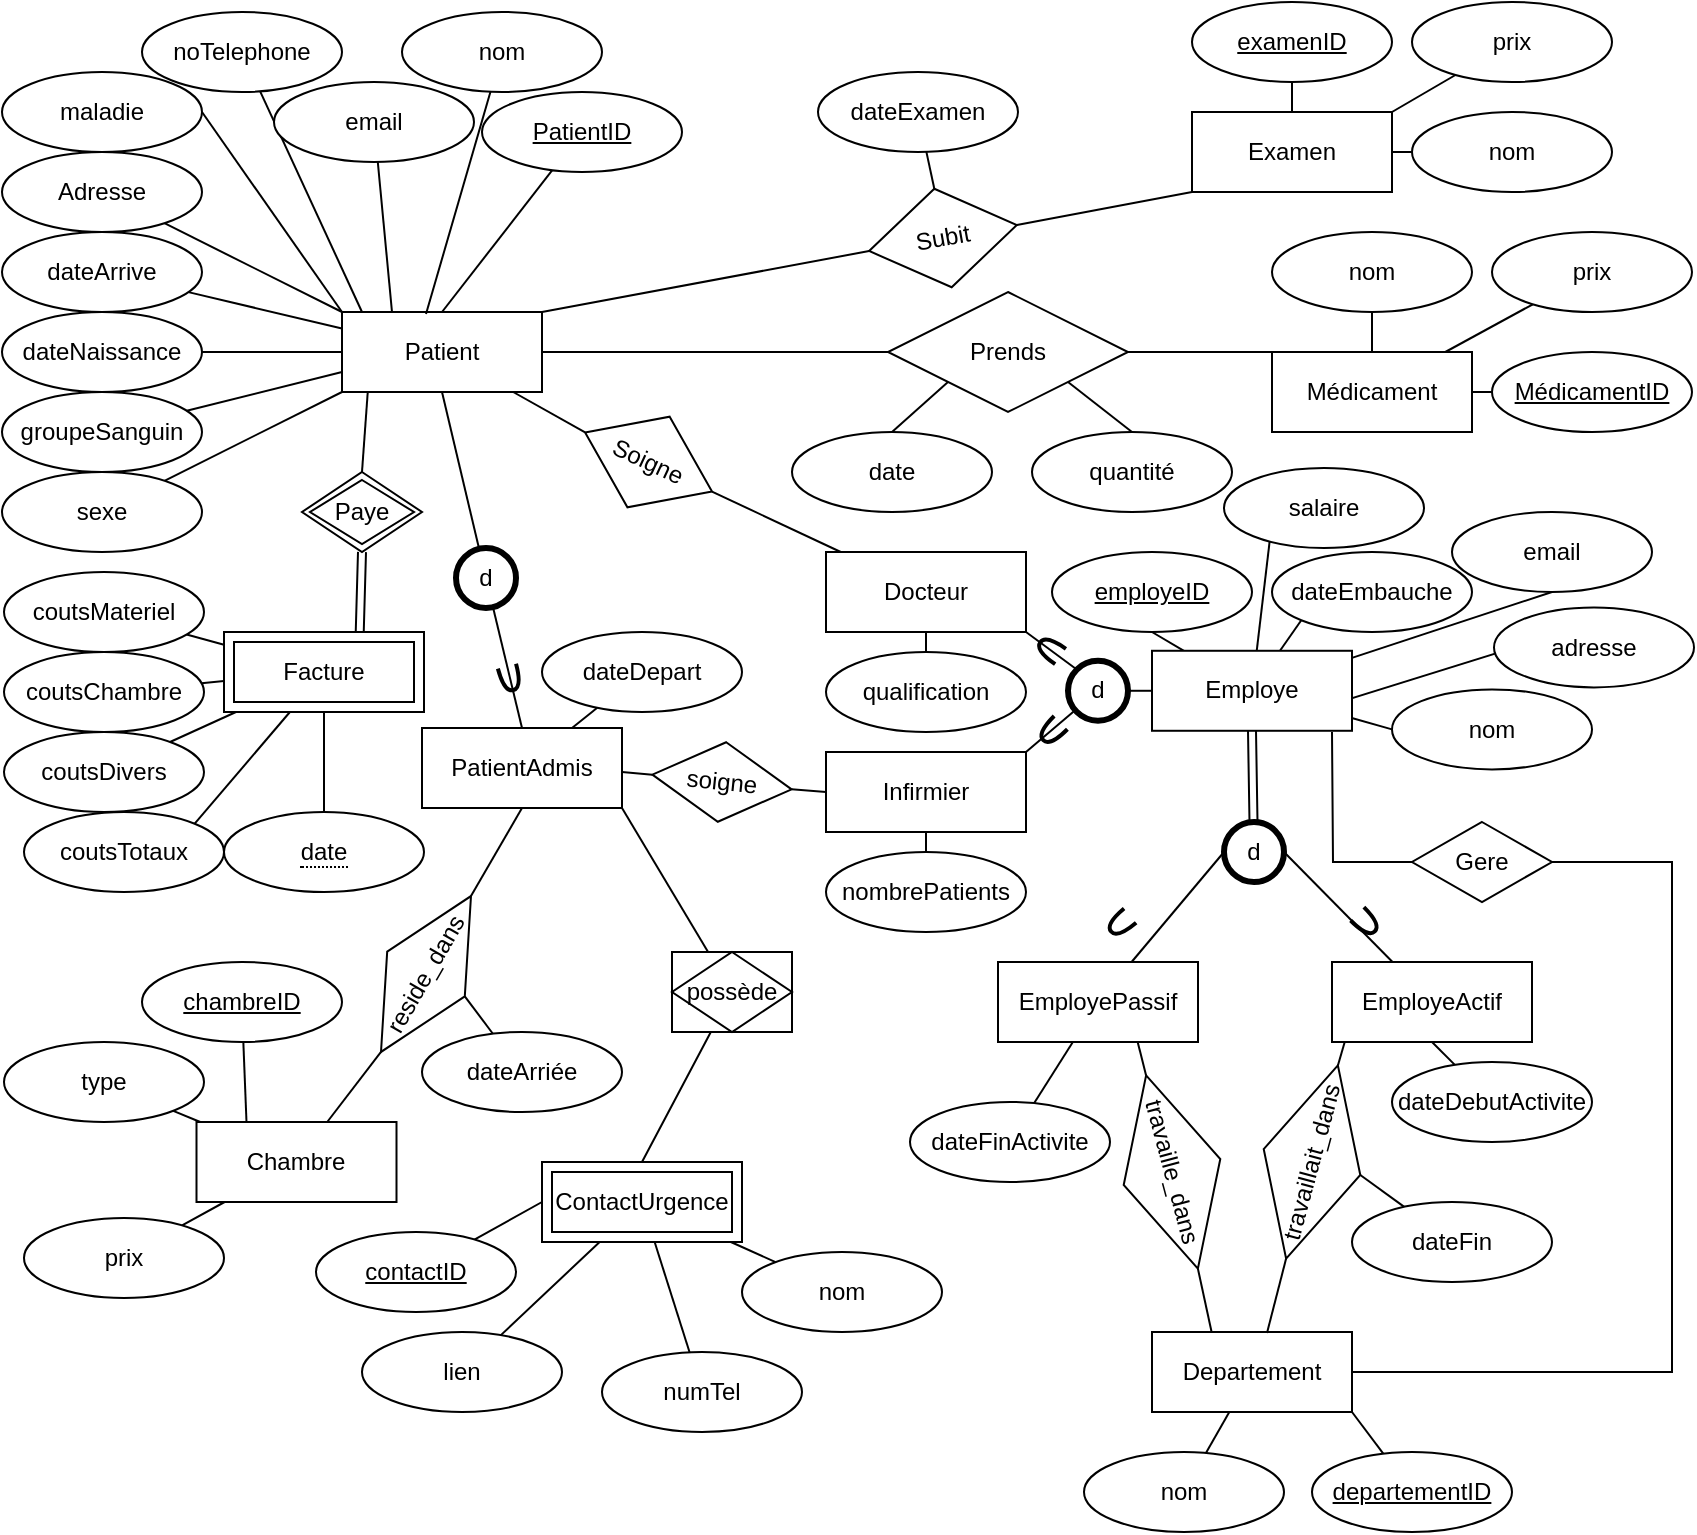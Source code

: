<mxfile version="20.8.20" type="github">
  <diagram name="Page-1" id="qBoD2ZsBaunNpLL0Oo1G">
    <mxGraphModel dx="1844" dy="1041" grid="1" gridSize="10" guides="1" tooltips="1" connect="1" arrows="1" fold="1" page="1" pageScale="1" pageWidth="850" pageHeight="1100" math="0" shadow="0">
      <root>
        <mxCell id="0" />
        <mxCell id="1" parent="0" />
        <mxCell id="vceHFDfhIRzJlf2px4Dt-62" style="edgeStyle=none;rounded=0;orthogonalLoop=1;jettySize=auto;html=1;entryX=0.5;entryY=0;entryDx=0;entryDy=0;endArrow=none;endFill=0;exitX=0.129;exitY=0.991;exitDx=0;exitDy=0;exitPerimeter=0;" edge="1" parent="1" source="vceHFDfhIRzJlf2px4Dt-1" target="vceHFDfhIRzJlf2px4Dt-60">
          <mxGeometry relative="1" as="geometry">
            <mxPoint x="170" y="210" as="sourcePoint" />
          </mxGeometry>
        </mxCell>
        <mxCell id="vceHFDfhIRzJlf2px4Dt-1" value="Patient" style="whiteSpace=wrap;html=1;align=center;" vertex="1" parent="1">
          <mxGeometry x="170" y="170" width="100" height="40" as="geometry" />
        </mxCell>
        <mxCell id="vceHFDfhIRzJlf2px4Dt-3" style="rounded=0;orthogonalLoop=1;jettySize=auto;html=1;entryX=0.5;entryY=0;entryDx=0;entryDy=0;endArrow=none;endFill=0;" edge="1" parent="1" source="vceHFDfhIRzJlf2px4Dt-2" target="vceHFDfhIRzJlf2px4Dt-1">
          <mxGeometry relative="1" as="geometry" />
        </mxCell>
        <mxCell id="vceHFDfhIRzJlf2px4Dt-2" value="PatientID" style="ellipse;whiteSpace=wrap;html=1;align=center;fontStyle=4;" vertex="1" parent="1">
          <mxGeometry x="240" y="60" width="100" height="40" as="geometry" />
        </mxCell>
        <mxCell id="vceHFDfhIRzJlf2px4Dt-7" style="edgeStyle=none;rounded=0;orthogonalLoop=1;jettySize=auto;html=1;entryX=0.42;entryY=0.026;entryDx=0;entryDy=0;entryPerimeter=0;endArrow=none;endFill=0;" edge="1" parent="1" source="vceHFDfhIRzJlf2px4Dt-4" target="vceHFDfhIRzJlf2px4Dt-1">
          <mxGeometry relative="1" as="geometry" />
        </mxCell>
        <mxCell id="vceHFDfhIRzJlf2px4Dt-4" value="nom" style="ellipse;whiteSpace=wrap;html=1;align=center;" vertex="1" parent="1">
          <mxGeometry x="200" y="20" width="100" height="40" as="geometry" />
        </mxCell>
        <mxCell id="vceHFDfhIRzJlf2px4Dt-23" style="edgeStyle=none;rounded=0;orthogonalLoop=1;jettySize=auto;html=1;endArrow=none;endFill=0;" edge="1" parent="1" source="vceHFDfhIRzJlf2px4Dt-5">
          <mxGeometry relative="1" as="geometry">
            <mxPoint x="180" y="170" as="targetPoint" />
          </mxGeometry>
        </mxCell>
        <mxCell id="vceHFDfhIRzJlf2px4Dt-5" value="noTelephone" style="ellipse;whiteSpace=wrap;html=1;align=center;" vertex="1" parent="1">
          <mxGeometry x="70" y="20" width="100" height="40" as="geometry" />
        </mxCell>
        <mxCell id="vceHFDfhIRzJlf2px4Dt-8" style="edgeStyle=none;rounded=0;orthogonalLoop=1;jettySize=auto;html=1;entryX=0.25;entryY=0;entryDx=0;entryDy=0;endArrow=none;endFill=0;" edge="1" parent="1" source="vceHFDfhIRzJlf2px4Dt-6" target="vceHFDfhIRzJlf2px4Dt-1">
          <mxGeometry relative="1" as="geometry" />
        </mxCell>
        <mxCell id="vceHFDfhIRzJlf2px4Dt-6" value="email" style="ellipse;whiteSpace=wrap;html=1;align=center;" vertex="1" parent="1">
          <mxGeometry x="136" y="55" width="100" height="40" as="geometry" />
        </mxCell>
        <mxCell id="vceHFDfhIRzJlf2px4Dt-12" style="edgeStyle=none;rounded=0;orthogonalLoop=1;jettySize=auto;html=1;entryX=0;entryY=0;entryDx=0;entryDy=0;endArrow=none;endFill=0;exitX=1;exitY=0.5;exitDx=0;exitDy=0;" edge="1" parent="1" source="vceHFDfhIRzJlf2px4Dt-10" target="vceHFDfhIRzJlf2px4Dt-1">
          <mxGeometry relative="1" as="geometry" />
        </mxCell>
        <mxCell id="vceHFDfhIRzJlf2px4Dt-10" value="maladie" style="ellipse;whiteSpace=wrap;html=1;align=center;" vertex="1" parent="1">
          <mxGeometry y="50" width="100" height="40" as="geometry" />
        </mxCell>
        <mxCell id="vceHFDfhIRzJlf2px4Dt-22" style="edgeStyle=none;rounded=0;orthogonalLoop=1;jettySize=auto;html=1;entryX=0;entryY=0.75;entryDx=0;entryDy=0;endArrow=none;endFill=0;" edge="1" parent="1" source="vceHFDfhIRzJlf2px4Dt-14" target="vceHFDfhIRzJlf2px4Dt-1">
          <mxGeometry relative="1" as="geometry" />
        </mxCell>
        <mxCell id="vceHFDfhIRzJlf2px4Dt-14" value="groupeSanguin" style="ellipse;whiteSpace=wrap;html=1;align=center;" vertex="1" parent="1">
          <mxGeometry y="210" width="100" height="40" as="geometry" />
        </mxCell>
        <mxCell id="vceHFDfhIRzJlf2px4Dt-21" style="edgeStyle=none;rounded=0;orthogonalLoop=1;jettySize=auto;html=1;endArrow=none;endFill=0;" edge="1" parent="1" source="vceHFDfhIRzJlf2px4Dt-15" target="vceHFDfhIRzJlf2px4Dt-1">
          <mxGeometry relative="1" as="geometry" />
        </mxCell>
        <mxCell id="vceHFDfhIRzJlf2px4Dt-15" value="dateNaissance" style="ellipse;whiteSpace=wrap;html=1;align=center;" vertex="1" parent="1">
          <mxGeometry y="170" width="100" height="40" as="geometry" />
        </mxCell>
        <mxCell id="vceHFDfhIRzJlf2px4Dt-20" style="edgeStyle=none;rounded=0;orthogonalLoop=1;jettySize=auto;html=1;endArrow=none;endFill=0;" edge="1" parent="1" source="vceHFDfhIRzJlf2px4Dt-16" target="vceHFDfhIRzJlf2px4Dt-1">
          <mxGeometry relative="1" as="geometry" />
        </mxCell>
        <mxCell id="vceHFDfhIRzJlf2px4Dt-16" value="dateArrive" style="ellipse;whiteSpace=wrap;html=1;align=center;" vertex="1" parent="1">
          <mxGeometry y="130" width="100" height="40" as="geometry" />
        </mxCell>
        <mxCell id="vceHFDfhIRzJlf2px4Dt-18" value="" style="edgeStyle=none;rounded=0;orthogonalLoop=1;jettySize=auto;html=1;endArrow=none;endFill=0;entryX=0;entryY=0;entryDx=0;entryDy=0;" edge="1" parent="1" source="vceHFDfhIRzJlf2px4Dt-17" target="vceHFDfhIRzJlf2px4Dt-1">
          <mxGeometry relative="1" as="geometry" />
        </mxCell>
        <mxCell id="vceHFDfhIRzJlf2px4Dt-17" value="Adresse" style="ellipse;whiteSpace=wrap;html=1;align=center;" vertex="1" parent="1">
          <mxGeometry y="90" width="100" height="40" as="geometry" />
        </mxCell>
        <mxCell id="vceHFDfhIRzJlf2px4Dt-25" style="edgeStyle=none;rounded=0;orthogonalLoop=1;jettySize=auto;html=1;endArrow=none;endFill=0;" edge="1" parent="1" source="vceHFDfhIRzJlf2px4Dt-24">
          <mxGeometry relative="1" as="geometry">
            <mxPoint x="170" y="210" as="targetPoint" />
          </mxGeometry>
        </mxCell>
        <mxCell id="vceHFDfhIRzJlf2px4Dt-24" value="sexe" style="ellipse;whiteSpace=wrap;html=1;align=center;" vertex="1" parent="1">
          <mxGeometry y="250" width="100" height="40" as="geometry" />
        </mxCell>
        <mxCell id="vceHFDfhIRzJlf2px4Dt-36" style="edgeStyle=none;rounded=0;orthogonalLoop=1;jettySize=auto;html=1;endArrow=none;endFill=0;" edge="1" parent="1" source="vceHFDfhIRzJlf2px4Dt-26" target="vceHFDfhIRzJlf2px4Dt-32">
          <mxGeometry relative="1" as="geometry" />
        </mxCell>
        <mxCell id="vceHFDfhIRzJlf2px4Dt-26" value="Examen" style="whiteSpace=wrap;html=1;align=center;" vertex="1" parent="1">
          <mxGeometry x="595" y="70" width="100" height="40" as="geometry" />
        </mxCell>
        <mxCell id="vceHFDfhIRzJlf2px4Dt-30" style="edgeStyle=none;rounded=0;orthogonalLoop=1;jettySize=auto;html=1;entryX=0;entryY=1;entryDx=0;entryDy=0;endArrow=none;endFill=0;exitX=1;exitY=0.5;exitDx=0;exitDy=0;" edge="1" parent="1" source="vceHFDfhIRzJlf2px4Dt-27" target="vceHFDfhIRzJlf2px4Dt-26">
          <mxGeometry relative="1" as="geometry" />
        </mxCell>
        <mxCell id="vceHFDfhIRzJlf2px4Dt-31" style="edgeStyle=none;rounded=0;orthogonalLoop=1;jettySize=auto;html=1;entryX=1;entryY=0;entryDx=0;entryDy=0;endArrow=none;endFill=0;exitX=0;exitY=0.5;exitDx=0;exitDy=0;" edge="1" parent="1" source="vceHFDfhIRzJlf2px4Dt-27" target="vceHFDfhIRzJlf2px4Dt-1">
          <mxGeometry relative="1" as="geometry" />
        </mxCell>
        <mxCell id="vceHFDfhIRzJlf2px4Dt-27" value="Subit" style="shape=rhombus;perimeter=rhombusPerimeter;whiteSpace=wrap;html=1;align=center;rotation=-10;" vertex="1" parent="1">
          <mxGeometry x="433" y="108" width="75" height="50" as="geometry" />
        </mxCell>
        <mxCell id="vceHFDfhIRzJlf2px4Dt-29" style="edgeStyle=none;rounded=0;orthogonalLoop=1;jettySize=auto;html=1;entryX=0.5;entryY=0;entryDx=0;entryDy=0;endArrow=none;endFill=0;" edge="1" parent="1" source="vceHFDfhIRzJlf2px4Dt-28" target="vceHFDfhIRzJlf2px4Dt-27">
          <mxGeometry relative="1" as="geometry" />
        </mxCell>
        <mxCell id="vceHFDfhIRzJlf2px4Dt-28" value="dateExamen" style="ellipse;whiteSpace=wrap;html=1;align=center;" vertex="1" parent="1">
          <mxGeometry x="408" y="50" width="100" height="40" as="geometry" />
        </mxCell>
        <mxCell id="vceHFDfhIRzJlf2px4Dt-32" value="examenID" style="ellipse;whiteSpace=wrap;html=1;align=center;fontStyle=4;" vertex="1" parent="1">
          <mxGeometry x="595" y="15" width="100" height="40" as="geometry" />
        </mxCell>
        <mxCell id="vceHFDfhIRzJlf2px4Dt-38" style="edgeStyle=none;rounded=0;orthogonalLoop=1;jettySize=auto;html=1;endArrow=none;endFill=0;" edge="1" parent="1" source="vceHFDfhIRzJlf2px4Dt-33" target="vceHFDfhIRzJlf2px4Dt-26">
          <mxGeometry relative="1" as="geometry" />
        </mxCell>
        <mxCell id="vceHFDfhIRzJlf2px4Dt-33" value="nom" style="ellipse;whiteSpace=wrap;html=1;align=center;" vertex="1" parent="1">
          <mxGeometry x="705" y="70" width="100" height="40" as="geometry" />
        </mxCell>
        <mxCell id="vceHFDfhIRzJlf2px4Dt-37" style="edgeStyle=none;rounded=0;orthogonalLoop=1;jettySize=auto;html=1;entryX=1;entryY=0;entryDx=0;entryDy=0;endArrow=none;endFill=0;" edge="1" parent="1" source="vceHFDfhIRzJlf2px4Dt-34" target="vceHFDfhIRzJlf2px4Dt-26">
          <mxGeometry relative="1" as="geometry" />
        </mxCell>
        <mxCell id="vceHFDfhIRzJlf2px4Dt-34" value="prix" style="ellipse;whiteSpace=wrap;html=1;align=center;" vertex="1" parent="1">
          <mxGeometry x="705" y="15" width="100" height="40" as="geometry" />
        </mxCell>
        <mxCell id="vceHFDfhIRzJlf2px4Dt-40" style="edgeStyle=none;rounded=0;orthogonalLoop=1;jettySize=auto;html=1;entryX=1;entryY=0.5;entryDx=0;entryDy=0;endArrow=none;endFill=0;exitX=0;exitY=0.5;exitDx=0;exitDy=0;" edge="1" parent="1" source="vceHFDfhIRzJlf2px4Dt-39" target="vceHFDfhIRzJlf2px4Dt-1">
          <mxGeometry relative="1" as="geometry" />
        </mxCell>
        <mxCell id="vceHFDfhIRzJlf2px4Dt-44" style="edgeStyle=none;rounded=0;orthogonalLoop=1;jettySize=auto;html=1;exitX=0;exitY=1;exitDx=0;exitDy=0;entryX=0.5;entryY=0;entryDx=0;entryDy=0;endArrow=none;endFill=0;" edge="1" parent="1" source="vceHFDfhIRzJlf2px4Dt-39" target="vceHFDfhIRzJlf2px4Dt-42">
          <mxGeometry relative="1" as="geometry" />
        </mxCell>
        <mxCell id="vceHFDfhIRzJlf2px4Dt-46" style="edgeStyle=none;rounded=0;orthogonalLoop=1;jettySize=auto;html=1;endArrow=none;endFill=0;" edge="1" parent="1" source="vceHFDfhIRzJlf2px4Dt-39">
          <mxGeometry relative="1" as="geometry">
            <mxPoint x="645" y="190" as="targetPoint" />
          </mxGeometry>
        </mxCell>
        <mxCell id="vceHFDfhIRzJlf2px4Dt-39" value="Prends" style="shape=rhombus;perimeter=rhombusPerimeter;whiteSpace=wrap;html=1;align=center;" vertex="1" parent="1">
          <mxGeometry x="443" y="160" width="120" height="60" as="geometry" />
        </mxCell>
        <mxCell id="vceHFDfhIRzJlf2px4Dt-43" style="edgeStyle=none;rounded=0;orthogonalLoop=1;jettySize=auto;html=1;exitX=0.5;exitY=0;exitDx=0;exitDy=0;entryX=1;entryY=1;entryDx=0;entryDy=0;endArrow=none;endFill=0;" edge="1" parent="1" source="vceHFDfhIRzJlf2px4Dt-41" target="vceHFDfhIRzJlf2px4Dt-39">
          <mxGeometry relative="1" as="geometry" />
        </mxCell>
        <mxCell id="vceHFDfhIRzJlf2px4Dt-41" value="quantité" style="ellipse;whiteSpace=wrap;html=1;align=center;" vertex="1" parent="1">
          <mxGeometry x="515" y="230" width="100" height="40" as="geometry" />
        </mxCell>
        <mxCell id="vceHFDfhIRzJlf2px4Dt-42" value="date" style="ellipse;whiteSpace=wrap;html=1;align=center;" vertex="1" parent="1">
          <mxGeometry x="395" y="230" width="100" height="40" as="geometry" />
        </mxCell>
        <mxCell id="vceHFDfhIRzJlf2px4Dt-51" style="edgeStyle=none;rounded=0;orthogonalLoop=1;jettySize=auto;html=1;entryX=0.5;entryY=1;entryDx=0;entryDy=0;endArrow=none;endFill=0;" edge="1" parent="1" source="vceHFDfhIRzJlf2px4Dt-45" target="vceHFDfhIRzJlf2px4Dt-49">
          <mxGeometry relative="1" as="geometry" />
        </mxCell>
        <mxCell id="vceHFDfhIRzJlf2px4Dt-52" style="edgeStyle=none;rounded=0;orthogonalLoop=1;jettySize=auto;html=1;endArrow=none;endFill=0;" edge="1" parent="1" source="vceHFDfhIRzJlf2px4Dt-45" target="vceHFDfhIRzJlf2px4Dt-48">
          <mxGeometry relative="1" as="geometry" />
        </mxCell>
        <mxCell id="vceHFDfhIRzJlf2px4Dt-53" style="edgeStyle=none;rounded=0;orthogonalLoop=1;jettySize=auto;html=1;endArrow=none;endFill=0;" edge="1" parent="1" source="vceHFDfhIRzJlf2px4Dt-45" target="vceHFDfhIRzJlf2px4Dt-47">
          <mxGeometry relative="1" as="geometry" />
        </mxCell>
        <mxCell id="vceHFDfhIRzJlf2px4Dt-45" value="Médicament" style="whiteSpace=wrap;html=1;align=center;" vertex="1" parent="1">
          <mxGeometry x="635" y="190" width="100" height="40" as="geometry" />
        </mxCell>
        <mxCell id="vceHFDfhIRzJlf2px4Dt-47" value="MédicamentID" style="ellipse;whiteSpace=wrap;html=1;align=center;fontStyle=4;" vertex="1" parent="1">
          <mxGeometry x="745" y="190" width="100" height="40" as="geometry" />
        </mxCell>
        <mxCell id="vceHFDfhIRzJlf2px4Dt-48" value="prix" style="ellipse;whiteSpace=wrap;html=1;align=center;" vertex="1" parent="1">
          <mxGeometry x="745" y="130" width="100" height="40" as="geometry" />
        </mxCell>
        <mxCell id="vceHFDfhIRzJlf2px4Dt-49" value="nom" style="ellipse;whiteSpace=wrap;html=1;align=center;" vertex="1" parent="1">
          <mxGeometry x="635" y="130" width="100" height="40" as="geometry" />
        </mxCell>
        <mxCell id="vceHFDfhIRzJlf2px4Dt-64" style="edgeStyle=none;shape=link;rounded=0;orthogonalLoop=1;jettySize=auto;html=1;entryX=0.5;entryY=1;entryDx=0;entryDy=0;endArrow=none;endFill=0;exitX=0.678;exitY=0.061;exitDx=0;exitDy=0;exitPerimeter=0;" edge="1" parent="1" source="vceHFDfhIRzJlf2px4Dt-54" target="vceHFDfhIRzJlf2px4Dt-60">
          <mxGeometry relative="1" as="geometry" />
        </mxCell>
        <mxCell id="vceHFDfhIRzJlf2px4Dt-70" style="edgeStyle=none;rounded=0;orthogonalLoop=1;jettySize=auto;html=1;endArrow=none;endFill=0;" edge="1" parent="1" source="vceHFDfhIRzJlf2px4Dt-54" target="vceHFDfhIRzJlf2px4Dt-69">
          <mxGeometry relative="1" as="geometry" />
        </mxCell>
        <mxCell id="vceHFDfhIRzJlf2px4Dt-71" style="edgeStyle=none;rounded=0;orthogonalLoop=1;jettySize=auto;html=1;endArrow=none;endFill=0;" edge="1" parent="1" source="vceHFDfhIRzJlf2px4Dt-54" target="vceHFDfhIRzJlf2px4Dt-68">
          <mxGeometry relative="1" as="geometry" />
        </mxCell>
        <mxCell id="vceHFDfhIRzJlf2px4Dt-72" style="edgeStyle=none;rounded=0;orthogonalLoop=1;jettySize=auto;html=1;endArrow=none;endFill=0;" edge="1" parent="1" source="vceHFDfhIRzJlf2px4Dt-54" target="vceHFDfhIRzJlf2px4Dt-66">
          <mxGeometry relative="1" as="geometry" />
        </mxCell>
        <mxCell id="vceHFDfhIRzJlf2px4Dt-73" style="edgeStyle=none;rounded=0;orthogonalLoop=1;jettySize=auto;html=1;entryX=1;entryY=0;entryDx=0;entryDy=0;endArrow=none;endFill=0;" edge="1" parent="1" source="vceHFDfhIRzJlf2px4Dt-54" target="vceHFDfhIRzJlf2px4Dt-67">
          <mxGeometry relative="1" as="geometry" />
        </mxCell>
        <mxCell id="vceHFDfhIRzJlf2px4Dt-74" style="edgeStyle=none;rounded=0;orthogonalLoop=1;jettySize=auto;html=1;entryX=0.5;entryY=0;entryDx=0;entryDy=0;endArrow=none;endFill=0;" edge="1" parent="1" source="vceHFDfhIRzJlf2px4Dt-54" target="vceHFDfhIRzJlf2px4Dt-65">
          <mxGeometry relative="1" as="geometry" />
        </mxCell>
        <mxCell id="vceHFDfhIRzJlf2px4Dt-54" value="Facture" style="shape=ext;margin=3;double=1;whiteSpace=wrap;html=1;align=center;" vertex="1" parent="1">
          <mxGeometry x="111" y="330" width="100" height="40" as="geometry" />
        </mxCell>
        <mxCell id="vceHFDfhIRzJlf2px4Dt-60" value="Paye" style="shape=rhombus;double=1;perimeter=rhombusPerimeter;whiteSpace=wrap;html=1;align=center;rotation=0;" vertex="1" parent="1">
          <mxGeometry x="150" y="250" width="60" height="40" as="geometry" />
        </mxCell>
        <mxCell id="vceHFDfhIRzJlf2px4Dt-65" value="&lt;span style=&quot;border-bottom: 1px dotted&quot;&gt;date&lt;/span&gt;" style="ellipse;whiteSpace=wrap;html=1;align=center;" vertex="1" parent="1">
          <mxGeometry x="111" y="420" width="100" height="40" as="geometry" />
        </mxCell>
        <mxCell id="vceHFDfhIRzJlf2px4Dt-66" value="coutsDivers" style="ellipse;whiteSpace=wrap;html=1;align=center;" vertex="1" parent="1">
          <mxGeometry x="1" y="380" width="100" height="40" as="geometry" />
        </mxCell>
        <mxCell id="vceHFDfhIRzJlf2px4Dt-67" value="coutsTotaux" style="ellipse;whiteSpace=wrap;html=1;align=center;" vertex="1" parent="1">
          <mxGeometry x="11" y="420" width="100" height="40" as="geometry" />
        </mxCell>
        <mxCell id="vceHFDfhIRzJlf2px4Dt-68" value="coutsChambre" style="ellipse;whiteSpace=wrap;html=1;align=center;" vertex="1" parent="1">
          <mxGeometry x="1" y="340" width="100" height="40" as="geometry" />
        </mxCell>
        <mxCell id="vceHFDfhIRzJlf2px4Dt-69" value="coutsMateriel" style="ellipse;whiteSpace=wrap;html=1;align=center;" vertex="1" parent="1">
          <mxGeometry x="1" y="300" width="100" height="40" as="geometry" />
        </mxCell>
        <mxCell id="vceHFDfhIRzJlf2px4Dt-96" style="edgeStyle=none;rounded=0;orthogonalLoop=1;jettySize=auto;html=1;entryX=0;entryY=0;entryDx=0;entryDy=0;endArrow=none;endFill=0;exitX=1;exitY=1;exitDx=0;exitDy=0;" edge="1" parent="1" source="vceHFDfhIRzJlf2px4Dt-75" target="vceHFDfhIRzJlf2px4Dt-92">
          <mxGeometry relative="1" as="geometry" />
        </mxCell>
        <mxCell id="vceHFDfhIRzJlf2px4Dt-142" style="edgeStyle=none;rounded=0;orthogonalLoop=1;jettySize=auto;html=1;entryX=1;entryY=0.5;entryDx=0;entryDy=0;endArrow=none;endFill=0;" edge="1" parent="1" source="vceHFDfhIRzJlf2px4Dt-75" target="vceHFDfhIRzJlf2px4Dt-77">
          <mxGeometry relative="1" as="geometry" />
        </mxCell>
        <mxCell id="vceHFDfhIRzJlf2px4Dt-75" value="Docteur" style="whiteSpace=wrap;html=1;align=center;" vertex="1" parent="1">
          <mxGeometry x="412" y="290" width="100" height="40" as="geometry" />
        </mxCell>
        <mxCell id="vceHFDfhIRzJlf2px4Dt-78" style="edgeStyle=none;rounded=0;orthogonalLoop=1;jettySize=auto;html=1;endArrow=none;endFill=0;exitX=0;exitY=0.5;exitDx=0;exitDy=0;" edge="1" parent="1" source="vceHFDfhIRzJlf2px4Dt-77" target="vceHFDfhIRzJlf2px4Dt-1">
          <mxGeometry relative="1" as="geometry" />
        </mxCell>
        <mxCell id="vceHFDfhIRzJlf2px4Dt-77" value="Soigne" style="shape=rhombus;perimeter=rhombusPerimeter;whiteSpace=wrap;html=1;align=center;rotation=25;" vertex="1" parent="1">
          <mxGeometry x="288.28" y="220" width="70" height="50" as="geometry" />
        </mxCell>
        <mxCell id="vceHFDfhIRzJlf2px4Dt-81" style="edgeStyle=none;rounded=0;orthogonalLoop=1;jettySize=auto;html=1;endArrow=none;endFill=0;" edge="1" parent="1" source="vceHFDfhIRzJlf2px4Dt-80" target="vceHFDfhIRzJlf2px4Dt-75">
          <mxGeometry relative="1" as="geometry" />
        </mxCell>
        <mxCell id="vceHFDfhIRzJlf2px4Dt-80" value="qualification" style="ellipse;whiteSpace=wrap;html=1;align=center;" vertex="1" parent="1">
          <mxGeometry x="412" y="340" width="100" height="40" as="geometry" />
        </mxCell>
        <mxCell id="vceHFDfhIRzJlf2px4Dt-144" style="edgeStyle=none;rounded=0;orthogonalLoop=1;jettySize=auto;html=1;endArrow=none;endFill=0;" edge="1" parent="1" source="vceHFDfhIRzJlf2px4Dt-82" target="vceHFDfhIRzJlf2px4Dt-143">
          <mxGeometry relative="1" as="geometry" />
        </mxCell>
        <mxCell id="vceHFDfhIRzJlf2px4Dt-82" value="PatientAdmis" style="whiteSpace=wrap;html=1;align=center;" vertex="1" parent="1">
          <mxGeometry x="210" y="378" width="100" height="40" as="geometry" />
        </mxCell>
        <mxCell id="vceHFDfhIRzJlf2px4Dt-84" style="edgeStyle=none;rounded=0;orthogonalLoop=1;jettySize=auto;html=1;entryX=0.5;entryY=0;entryDx=0;entryDy=0;endArrow=none;endFill=0;" edge="1" parent="1" source="vceHFDfhIRzJlf2px4Dt-83" target="vceHFDfhIRzJlf2px4Dt-82">
          <mxGeometry relative="1" as="geometry" />
        </mxCell>
        <mxCell id="vceHFDfhIRzJlf2px4Dt-85" style="edgeStyle=none;rounded=0;orthogonalLoop=1;jettySize=auto;html=1;entryX=0.5;entryY=1;entryDx=0;entryDy=0;endArrow=none;endFill=0;" edge="1" parent="1" source="vceHFDfhIRzJlf2px4Dt-83" target="vceHFDfhIRzJlf2px4Dt-1">
          <mxGeometry relative="1" as="geometry" />
        </mxCell>
        <mxCell id="vceHFDfhIRzJlf2px4Dt-83" value="d" style="ellipse;whiteSpace=wrap;html=1;aspect=fixed;strokeWidth=3;" vertex="1" parent="1">
          <mxGeometry x="227" y="288" width="30" height="30" as="geometry" />
        </mxCell>
        <mxCell id="vceHFDfhIRzJlf2px4Dt-86" value="" style="shape=requiredInterface;html=1;verticalLabelPosition=bottom;sketch=0;strokeWidth=2;rotation=75;" vertex="1" parent="1">
          <mxGeometry x="247.89" y="348.39" width="12.39" height="9.39" as="geometry" />
        </mxCell>
        <mxCell id="vceHFDfhIRzJlf2px4Dt-88" value="Infirmier" style="whiteSpace=wrap;html=1;align=center;strokeWidth=1;" vertex="1" parent="1">
          <mxGeometry x="412" y="390" width="100" height="40" as="geometry" />
        </mxCell>
        <mxCell id="vceHFDfhIRzJlf2px4Dt-90" style="edgeStyle=none;rounded=0;orthogonalLoop=1;jettySize=auto;html=1;endArrow=none;endFill=0;" edge="1" parent="1" source="vceHFDfhIRzJlf2px4Dt-89" target="vceHFDfhIRzJlf2px4Dt-88">
          <mxGeometry relative="1" as="geometry" />
        </mxCell>
        <mxCell id="vceHFDfhIRzJlf2px4Dt-89" value="nombrePatients" style="ellipse;whiteSpace=wrap;html=1;align=center;strokeWidth=1;" vertex="1" parent="1">
          <mxGeometry x="412" y="440" width="100" height="40" as="geometry" />
        </mxCell>
        <mxCell id="vceHFDfhIRzJlf2px4Dt-93" style="edgeStyle=none;rounded=0;orthogonalLoop=1;jettySize=auto;html=1;entryX=1;entryY=0.5;entryDx=0;entryDy=0;endArrow=none;endFill=0;" edge="1" parent="1" source="vceHFDfhIRzJlf2px4Dt-91" target="vceHFDfhIRzJlf2px4Dt-92">
          <mxGeometry relative="1" as="geometry" />
        </mxCell>
        <mxCell id="vceHFDfhIRzJlf2px4Dt-114" style="edgeStyle=none;rounded=0;orthogonalLoop=1;jettySize=auto;html=1;entryX=0.5;entryY=1;entryDx=0;entryDy=0;endArrow=none;endFill=0;" edge="1" parent="1" source="vceHFDfhIRzJlf2px4Dt-91" target="vceHFDfhIRzJlf2px4Dt-99">
          <mxGeometry relative="1" as="geometry" />
        </mxCell>
        <mxCell id="vceHFDfhIRzJlf2px4Dt-115" style="edgeStyle=none;rounded=0;orthogonalLoop=1;jettySize=auto;html=1;entryX=0.231;entryY=0.857;entryDx=0;entryDy=0;endArrow=none;endFill=0;entryPerimeter=0;" edge="1" parent="1" source="vceHFDfhIRzJlf2px4Dt-91" target="vceHFDfhIRzJlf2px4Dt-109">
          <mxGeometry relative="1" as="geometry" />
        </mxCell>
        <mxCell id="vceHFDfhIRzJlf2px4Dt-116" style="edgeStyle=none;rounded=0;orthogonalLoop=1;jettySize=auto;html=1;entryX=0;entryY=1;entryDx=0;entryDy=0;endArrow=none;endFill=0;" edge="1" parent="1" source="vceHFDfhIRzJlf2px4Dt-91" target="vceHFDfhIRzJlf2px4Dt-108">
          <mxGeometry relative="1" as="geometry" />
        </mxCell>
        <mxCell id="vceHFDfhIRzJlf2px4Dt-117" style="edgeStyle=none;rounded=0;orthogonalLoop=1;jettySize=auto;html=1;entryX=0.5;entryY=1;entryDx=0;entryDy=0;endArrow=none;endFill=0;" edge="1" parent="1" source="vceHFDfhIRzJlf2px4Dt-91" target="vceHFDfhIRzJlf2px4Dt-110">
          <mxGeometry relative="1" as="geometry" />
        </mxCell>
        <mxCell id="vceHFDfhIRzJlf2px4Dt-118" style="edgeStyle=none;rounded=0;orthogonalLoop=1;jettySize=auto;html=1;entryX=0;entryY=0.5;entryDx=0;entryDy=0;endArrow=none;endFill=0;exitX=0.999;exitY=0.84;exitDx=0;exitDy=0;exitPerimeter=0;" edge="1" parent="1" source="vceHFDfhIRzJlf2px4Dt-91" target="vceHFDfhIRzJlf2px4Dt-100">
          <mxGeometry relative="1" as="geometry" />
        </mxCell>
        <mxCell id="vceHFDfhIRzJlf2px4Dt-119" style="edgeStyle=none;rounded=0;orthogonalLoop=1;jettySize=auto;html=1;endArrow=none;endFill=0;entryX=0.656;entryY=0.072;entryDx=0;entryDy=0;entryPerimeter=0;" edge="1" parent="1" target="vceHFDfhIRzJlf2px4Dt-111">
          <mxGeometry relative="1" as="geometry">
            <mxPoint x="624" y="379" as="sourcePoint" />
            <mxPoint x="615" y="430" as="targetPoint" />
          </mxGeometry>
        </mxCell>
        <mxCell id="vceHFDfhIRzJlf2px4Dt-91" value="Employe" style="whiteSpace=wrap;html=1;align=center;strokeWidth=1;" vertex="1" parent="1">
          <mxGeometry x="575" y="339.39" width="100" height="40" as="geometry" />
        </mxCell>
        <mxCell id="vceHFDfhIRzJlf2px4Dt-95" style="edgeStyle=none;rounded=0;orthogonalLoop=1;jettySize=auto;html=1;endArrow=none;endFill=0;entryX=1;entryY=0;entryDx=0;entryDy=0;" edge="1" parent="1" source="vceHFDfhIRzJlf2px4Dt-92" target="vceHFDfhIRzJlf2px4Dt-88">
          <mxGeometry relative="1" as="geometry">
            <mxPoint x="515" y="420" as="targetPoint" />
          </mxGeometry>
        </mxCell>
        <mxCell id="vceHFDfhIRzJlf2px4Dt-92" value="d" style="ellipse;whiteSpace=wrap;html=1;aspect=fixed;strokeWidth=3;" vertex="1" parent="1">
          <mxGeometry x="533" y="344.39" width="30" height="30" as="geometry" />
        </mxCell>
        <mxCell id="vceHFDfhIRzJlf2px4Dt-97" value="" style="shape=requiredInterface;html=1;verticalLabelPosition=bottom;sketch=0;strokeWidth=2;rotation=125;direction=south;" vertex="1" parent="1">
          <mxGeometry x="519.5" y="332.5" width="9.39" height="12.39" as="geometry" />
        </mxCell>
        <mxCell id="vceHFDfhIRzJlf2px4Dt-98" value="" style="shape=requiredInterface;html=1;verticalLabelPosition=bottom;sketch=0;strokeWidth=2;rotation=135;" vertex="1" parent="1">
          <mxGeometry x="518.81" y="375" width="12.39" height="9.39" as="geometry" />
        </mxCell>
        <mxCell id="vceHFDfhIRzJlf2px4Dt-99" value="employeID" style="ellipse;whiteSpace=wrap;html=1;align=center;fontStyle=4;strokeWidth=1;" vertex="1" parent="1">
          <mxGeometry x="525" y="290" width="100" height="40" as="geometry" />
        </mxCell>
        <mxCell id="vceHFDfhIRzJlf2px4Dt-100" value="nom" style="ellipse;whiteSpace=wrap;html=1;align=center;strokeWidth=1;" vertex="1" parent="1">
          <mxGeometry x="695" y="358.69" width="100" height="40" as="geometry" />
        </mxCell>
        <mxCell id="vceHFDfhIRzJlf2px4Dt-108" value="dateEmbauche" style="ellipse;whiteSpace=wrap;html=1;align=center;strokeWidth=1;" vertex="1" parent="1">
          <mxGeometry x="635" y="290" width="100" height="40" as="geometry" />
        </mxCell>
        <mxCell id="vceHFDfhIRzJlf2px4Dt-109" value="salaire" style="ellipse;whiteSpace=wrap;html=1;align=center;strokeWidth=1;" vertex="1" parent="1">
          <mxGeometry x="611" y="248" width="100" height="40" as="geometry" />
        </mxCell>
        <mxCell id="vceHFDfhIRzJlf2px4Dt-110" value="email" style="ellipse;whiteSpace=wrap;html=1;align=center;strokeWidth=1;" vertex="1" parent="1">
          <mxGeometry x="725" y="270" width="100" height="40" as="geometry" />
        </mxCell>
        <mxCell id="vceHFDfhIRzJlf2px4Dt-111" value="adresse" style="ellipse;whiteSpace=wrap;html=1;align=center;strokeWidth=1;" vertex="1" parent="1">
          <mxGeometry x="746" y="317.69" width="100" height="40" as="geometry" />
        </mxCell>
        <mxCell id="vceHFDfhIRzJlf2px4Dt-127" style="edgeStyle=none;rounded=0;orthogonalLoop=1;jettySize=auto;html=1;entryX=0.5;entryY=1;entryDx=0;entryDy=0;endArrow=none;endFill=0;shape=link;" edge="1" parent="1" source="vceHFDfhIRzJlf2px4Dt-120" target="vceHFDfhIRzJlf2px4Dt-91">
          <mxGeometry relative="1" as="geometry" />
        </mxCell>
        <mxCell id="vceHFDfhIRzJlf2px4Dt-120" value="d" style="ellipse;whiteSpace=wrap;html=1;aspect=fixed;strokeWidth=3;" vertex="1" parent="1">
          <mxGeometry x="611" y="425" width="30" height="30" as="geometry" />
        </mxCell>
        <mxCell id="vceHFDfhIRzJlf2px4Dt-121" value="" style="shape=requiredInterface;html=1;verticalLabelPosition=bottom;sketch=0;strokeWidth=2;rotation=50;direction=south;" vertex="1" parent="1">
          <mxGeometry x="554.61" y="469.61" width="9.39" height="12.39" as="geometry" />
        </mxCell>
        <mxCell id="vceHFDfhIRzJlf2px4Dt-122" value="" style="shape=requiredInterface;html=1;verticalLabelPosition=bottom;sketch=0;strokeWidth=2;rotation=45;" vertex="1" parent="1">
          <mxGeometry x="675.81" y="470.61" width="12.39" height="9.39" as="geometry" />
        </mxCell>
        <mxCell id="vceHFDfhIRzJlf2px4Dt-126" style="edgeStyle=none;rounded=0;orthogonalLoop=1;jettySize=auto;html=1;entryX=1;entryY=0.5;entryDx=0;entryDy=0;endArrow=none;endFill=0;" edge="1" parent="1" source="vceHFDfhIRzJlf2px4Dt-123" target="vceHFDfhIRzJlf2px4Dt-120">
          <mxGeometry relative="1" as="geometry" />
        </mxCell>
        <mxCell id="vceHFDfhIRzJlf2px4Dt-123" value="EmployeActif" style="whiteSpace=wrap;html=1;align=center;strokeWidth=1;" vertex="1" parent="1">
          <mxGeometry x="665" y="495" width="100" height="40" as="geometry" />
        </mxCell>
        <mxCell id="vceHFDfhIRzJlf2px4Dt-125" style="edgeStyle=none;rounded=0;orthogonalLoop=1;jettySize=auto;html=1;entryX=0;entryY=0.5;entryDx=0;entryDy=0;endArrow=none;endFill=0;" edge="1" parent="1" source="vceHFDfhIRzJlf2px4Dt-124" target="vceHFDfhIRzJlf2px4Dt-120">
          <mxGeometry relative="1" as="geometry" />
        </mxCell>
        <mxCell id="vceHFDfhIRzJlf2px4Dt-124" value="EmployePassif" style="whiteSpace=wrap;html=1;align=center;strokeWidth=1;" vertex="1" parent="1">
          <mxGeometry x="498.0" y="495" width="100" height="40" as="geometry" />
        </mxCell>
        <mxCell id="vceHFDfhIRzJlf2px4Dt-128" value="Departement" style="whiteSpace=wrap;html=1;align=center;strokeWidth=1;" vertex="1" parent="1">
          <mxGeometry x="575" y="680" width="100" height="40" as="geometry" />
        </mxCell>
        <mxCell id="vceHFDfhIRzJlf2px4Dt-134" style="rounded=0;orthogonalLoop=1;jettySize=auto;html=1;endArrow=none;endFill=0;exitX=0;exitY=0.5;exitDx=0;exitDy=0;edgeStyle=orthogonalEdgeStyle;" edge="1" parent="1" source="vceHFDfhIRzJlf2px4Dt-132">
          <mxGeometry relative="1" as="geometry">
            <mxPoint x="665" y="380" as="targetPoint" />
          </mxGeometry>
        </mxCell>
        <mxCell id="vceHFDfhIRzJlf2px4Dt-135" style="edgeStyle=orthogonalEdgeStyle;rounded=0;orthogonalLoop=1;jettySize=auto;html=1;entryX=1;entryY=0.5;entryDx=0;entryDy=0;endArrow=none;endFill=0;exitX=1;exitY=0.5;exitDx=0;exitDy=0;" edge="1" parent="1" source="vceHFDfhIRzJlf2px4Dt-132" target="vceHFDfhIRzJlf2px4Dt-128">
          <mxGeometry relative="1" as="geometry">
            <Array as="points">
              <mxPoint x="835" y="445" />
              <mxPoint x="835" y="700" />
            </Array>
          </mxGeometry>
        </mxCell>
        <mxCell id="vceHFDfhIRzJlf2px4Dt-132" value="Gere" style="shape=rhombus;perimeter=rhombusPerimeter;whiteSpace=wrap;html=1;align=center;strokeWidth=1;rotation=0;" vertex="1" parent="1">
          <mxGeometry x="705" y="425" width="70" height="40" as="geometry" />
        </mxCell>
        <mxCell id="vceHFDfhIRzJlf2px4Dt-139" style="rounded=0;orthogonalLoop=1;jettySize=auto;html=1;entryX=0.5;entryY=1;entryDx=0;entryDy=0;endArrow=none;endFill=0;" edge="1" parent="1" source="vceHFDfhIRzJlf2px4Dt-136" target="vceHFDfhIRzJlf2px4Dt-123">
          <mxGeometry relative="1" as="geometry" />
        </mxCell>
        <mxCell id="vceHFDfhIRzJlf2px4Dt-136" value="dateDebutActivite" style="ellipse;whiteSpace=wrap;html=1;align=center;strokeWidth=1;" vertex="1" parent="1">
          <mxGeometry x="695" y="545" width="100" height="40" as="geometry" />
        </mxCell>
        <mxCell id="vceHFDfhIRzJlf2px4Dt-141" style="edgeStyle=none;rounded=0;orthogonalLoop=1;jettySize=auto;html=1;endArrow=none;endFill=0;" edge="1" parent="1" source="vceHFDfhIRzJlf2px4Dt-140" target="vceHFDfhIRzJlf2px4Dt-124">
          <mxGeometry relative="1" as="geometry" />
        </mxCell>
        <mxCell id="vceHFDfhIRzJlf2px4Dt-140" value="dateFinActivite" style="ellipse;whiteSpace=wrap;html=1;align=center;strokeWidth=1;" vertex="1" parent="1">
          <mxGeometry x="454" y="565" width="100" height="40" as="geometry" />
        </mxCell>
        <mxCell id="vceHFDfhIRzJlf2px4Dt-143" value="dateDepart" style="ellipse;whiteSpace=wrap;html=1;align=center;strokeWidth=1;" vertex="1" parent="1">
          <mxGeometry x="270" y="330" width="100" height="40" as="geometry" />
        </mxCell>
        <mxCell id="vceHFDfhIRzJlf2px4Dt-148" style="edgeStyle=none;rounded=0;orthogonalLoop=1;jettySize=auto;html=1;endArrow=none;endFill=0;exitX=1;exitY=0.5;exitDx=0;exitDy=0;entryX=0;entryY=0.5;entryDx=0;entryDy=0;" edge="1" parent="1" source="vceHFDfhIRzJlf2px4Dt-146" target="vceHFDfhIRzJlf2px4Dt-88">
          <mxGeometry relative="1" as="geometry">
            <mxPoint x="410" y="410" as="targetPoint" />
          </mxGeometry>
        </mxCell>
        <mxCell id="vceHFDfhIRzJlf2px4Dt-149" style="edgeStyle=none;rounded=0;orthogonalLoop=1;jettySize=auto;html=1;endArrow=none;endFill=0;exitX=0;exitY=0.5;exitDx=0;exitDy=0;" edge="1" parent="1" source="vceHFDfhIRzJlf2px4Dt-146">
          <mxGeometry relative="1" as="geometry">
            <mxPoint x="310" y="400" as="targetPoint" />
          </mxGeometry>
        </mxCell>
        <mxCell id="vceHFDfhIRzJlf2px4Dt-146" value="soigne" style="shape=rhombus;perimeter=rhombusPerimeter;whiteSpace=wrap;html=1;align=center;strokeWidth=1;rotation=6;" vertex="1" parent="1">
          <mxGeometry x="325" y="385" width="70" height="40" as="geometry" />
        </mxCell>
        <mxCell id="vceHFDfhIRzJlf2px4Dt-153" value="Chambre" style="whiteSpace=wrap;html=1;align=center;strokeWidth=1;" vertex="1" parent="1">
          <mxGeometry x="97.25" y="575" width="100" height="40" as="geometry" />
        </mxCell>
        <mxCell id="vceHFDfhIRzJlf2px4Dt-157" style="edgeStyle=none;rounded=0;orthogonalLoop=1;jettySize=auto;html=1;entryX=0.5;entryY=1;entryDx=0;entryDy=0;endArrow=none;endFill=0;exitX=1;exitY=0.5;exitDx=0;exitDy=0;" edge="1" parent="1" source="vceHFDfhIRzJlf2px4Dt-156" target="vceHFDfhIRzJlf2px4Dt-82">
          <mxGeometry relative="1" as="geometry" />
        </mxCell>
        <mxCell id="vceHFDfhIRzJlf2px4Dt-158" style="edgeStyle=none;rounded=0;orthogonalLoop=1;jettySize=auto;html=1;endArrow=none;endFill=0;exitX=0;exitY=0.5;exitDx=0;exitDy=0;" edge="1" parent="1" source="vceHFDfhIRzJlf2px4Dt-156" target="vceHFDfhIRzJlf2px4Dt-153">
          <mxGeometry relative="1" as="geometry" />
        </mxCell>
        <mxCell id="vceHFDfhIRzJlf2px4Dt-156" value="reside_dans" style="shape=rhombus;perimeter=rhombusPerimeter;whiteSpace=wrap;html=1;align=center;strokeWidth=1;rotation=-60;" vertex="1" parent="1">
          <mxGeometry x="167" y="478.6" width="90" height="44.81" as="geometry" />
        </mxCell>
        <mxCell id="vceHFDfhIRzJlf2px4Dt-161" style="edgeStyle=none;rounded=0;orthogonalLoop=1;jettySize=auto;html=1;endArrow=none;endFill=0;entryX=1;entryY=1;entryDx=0;entryDy=0;" edge="1" parent="1" source="vceHFDfhIRzJlf2px4Dt-160" target="vceHFDfhIRzJlf2px4Dt-82">
          <mxGeometry relative="1" as="geometry" />
        </mxCell>
        <mxCell id="vceHFDfhIRzJlf2px4Dt-165" style="edgeStyle=none;rounded=0;orthogonalLoop=1;jettySize=auto;html=1;entryX=0.5;entryY=0;entryDx=0;entryDy=0;endArrow=none;endFill=0;" edge="1" parent="1" source="vceHFDfhIRzJlf2px4Dt-160" target="vceHFDfhIRzJlf2px4Dt-164">
          <mxGeometry relative="1" as="geometry" />
        </mxCell>
        <mxCell id="vceHFDfhIRzJlf2px4Dt-160" value="possède" style="shape=associativeEntity;whiteSpace=wrap;html=1;align=center;strokeWidth=1;" vertex="1" parent="1">
          <mxGeometry x="335" y="490" width="60" height="40" as="geometry" />
        </mxCell>
        <mxCell id="vceHFDfhIRzJlf2px4Dt-164" value="ContactUrgence" style="shape=ext;margin=3;double=1;whiteSpace=wrap;html=1;align=center;strokeWidth=1;" vertex="1" parent="1">
          <mxGeometry x="270" y="595" width="100" height="40" as="geometry" />
        </mxCell>
        <mxCell id="vceHFDfhIRzJlf2px4Dt-200" style="edgeStyle=none;rounded=0;orthogonalLoop=1;jettySize=auto;html=1;endArrow=none;endFill=0;exitX=0;exitY=0.5;exitDx=0;exitDy=0;entryX=0.699;entryY=1.005;entryDx=0;entryDy=0;entryPerimeter=0;" edge="1" parent="1" source="vceHFDfhIRzJlf2px4Dt-166" target="vceHFDfhIRzJlf2px4Dt-124">
          <mxGeometry relative="1" as="geometry">
            <mxPoint x="570" y="550" as="sourcePoint" />
          </mxGeometry>
        </mxCell>
        <mxCell id="vceHFDfhIRzJlf2px4Dt-203" style="edgeStyle=none;rounded=0;orthogonalLoop=1;jettySize=auto;html=1;entryX=0.298;entryY=0.001;entryDx=0;entryDy=0;endArrow=none;endFill=0;exitX=1;exitY=0.5;exitDx=0;exitDy=0;entryPerimeter=0;" edge="1" parent="1" source="vceHFDfhIRzJlf2px4Dt-166" target="vceHFDfhIRzJlf2px4Dt-128">
          <mxGeometry relative="1" as="geometry" />
        </mxCell>
        <mxCell id="vceHFDfhIRzJlf2px4Dt-166" value="travaille_dans" style="shape=rhombus;perimeter=rhombusPerimeter;whiteSpace=wrap;html=1;align=center;strokeWidth=1;rotation=75;" vertex="1" parent="1">
          <mxGeometry x="535" y="575" width="100" height="50" as="geometry" />
        </mxCell>
        <mxCell id="vceHFDfhIRzJlf2px4Dt-201" style="edgeStyle=none;rounded=0;orthogonalLoop=1;jettySize=auto;html=1;entryX=0.064;entryY=0.997;entryDx=0;entryDy=0;endArrow=none;endFill=0;exitX=1;exitY=0.5;exitDx=0;exitDy=0;entryPerimeter=0;" edge="1" parent="1" source="vceHFDfhIRzJlf2px4Dt-169" target="vceHFDfhIRzJlf2px4Dt-123">
          <mxGeometry relative="1" as="geometry" />
        </mxCell>
        <mxCell id="vceHFDfhIRzJlf2px4Dt-202" style="edgeStyle=none;rounded=0;orthogonalLoop=1;jettySize=auto;html=1;entryX=0.575;entryY=0.012;entryDx=0;entryDy=0;endArrow=none;endFill=0;exitX=0;exitY=0.5;exitDx=0;exitDy=0;entryPerimeter=0;" edge="1" parent="1" source="vceHFDfhIRzJlf2px4Dt-169" target="vceHFDfhIRzJlf2px4Dt-128">
          <mxGeometry relative="1" as="geometry" />
        </mxCell>
        <mxCell id="vceHFDfhIRzJlf2px4Dt-169" value="travaillait_dans" style="shape=rhombus;perimeter=rhombusPerimeter;whiteSpace=wrap;html=1;align=center;strokeWidth=1;rotation=-75;" vertex="1" parent="1">
          <mxGeometry x="605" y="570" width="100" height="50" as="geometry" />
        </mxCell>
        <mxCell id="vceHFDfhIRzJlf2px4Dt-205" style="edgeStyle=none;rounded=0;orthogonalLoop=1;jettySize=auto;html=1;entryX=0.5;entryY=1;entryDx=0;entryDy=0;endArrow=none;endFill=0;" edge="1" parent="1" source="vceHFDfhIRzJlf2px4Dt-172" target="vceHFDfhIRzJlf2px4Dt-169">
          <mxGeometry relative="1" as="geometry" />
        </mxCell>
        <mxCell id="vceHFDfhIRzJlf2px4Dt-172" value="dateFin" style="ellipse;whiteSpace=wrap;html=1;align=center;strokeWidth=1;" vertex="1" parent="1">
          <mxGeometry x="675" y="615" width="100" height="40" as="geometry" />
        </mxCell>
        <mxCell id="vceHFDfhIRzJlf2px4Dt-175" style="edgeStyle=none;rounded=0;orthogonalLoop=1;jettySize=auto;html=1;entryX=1;entryY=1;entryDx=0;entryDy=0;endArrow=none;endFill=0;" edge="1" parent="1" source="vceHFDfhIRzJlf2px4Dt-174" target="vceHFDfhIRzJlf2px4Dt-128">
          <mxGeometry relative="1" as="geometry" />
        </mxCell>
        <mxCell id="vceHFDfhIRzJlf2px4Dt-174" value="departementID" style="ellipse;whiteSpace=wrap;html=1;align=center;fontStyle=4;strokeWidth=1;" vertex="1" parent="1">
          <mxGeometry x="655" y="740" width="100" height="40" as="geometry" />
        </mxCell>
        <mxCell id="vceHFDfhIRzJlf2px4Dt-178" style="edgeStyle=none;rounded=0;orthogonalLoop=1;jettySize=auto;html=1;endArrow=none;endFill=0;" edge="1" parent="1" source="vceHFDfhIRzJlf2px4Dt-177" target="vceHFDfhIRzJlf2px4Dt-128">
          <mxGeometry relative="1" as="geometry" />
        </mxCell>
        <mxCell id="vceHFDfhIRzJlf2px4Dt-177" value="nom" style="ellipse;whiteSpace=wrap;html=1;align=center;strokeWidth=1;" vertex="1" parent="1">
          <mxGeometry x="541" y="740" width="100" height="40" as="geometry" />
        </mxCell>
        <mxCell id="vceHFDfhIRzJlf2px4Dt-180" style="edgeStyle=none;rounded=0;orthogonalLoop=1;jettySize=auto;html=1;entryX=0.25;entryY=0;entryDx=0;entryDy=0;endArrow=none;endFill=0;" edge="1" parent="1" source="vceHFDfhIRzJlf2px4Dt-179" target="vceHFDfhIRzJlf2px4Dt-153">
          <mxGeometry relative="1" as="geometry" />
        </mxCell>
        <mxCell id="vceHFDfhIRzJlf2px4Dt-179" value="chambreID" style="ellipse;whiteSpace=wrap;html=1;align=center;fontStyle=4;strokeWidth=1;" vertex="1" parent="1">
          <mxGeometry x="70" y="495" width="100" height="40" as="geometry" />
        </mxCell>
        <mxCell id="vceHFDfhIRzJlf2px4Dt-182" style="edgeStyle=none;rounded=0;orthogonalLoop=1;jettySize=auto;html=1;endArrow=none;endFill=0;" edge="1" parent="1" source="vceHFDfhIRzJlf2px4Dt-181" target="vceHFDfhIRzJlf2px4Dt-153">
          <mxGeometry relative="1" as="geometry" />
        </mxCell>
        <mxCell id="vceHFDfhIRzJlf2px4Dt-181" value="type" style="ellipse;whiteSpace=wrap;html=1;align=center;strokeWidth=1;" vertex="1" parent="1">
          <mxGeometry x="1" y="535" width="100" height="40" as="geometry" />
        </mxCell>
        <mxCell id="vceHFDfhIRzJlf2px4Dt-185" style="edgeStyle=none;rounded=0;orthogonalLoop=1;jettySize=auto;html=1;endArrow=none;endFill=0;" edge="1" parent="1" source="vceHFDfhIRzJlf2px4Dt-183" target="vceHFDfhIRzJlf2px4Dt-153">
          <mxGeometry relative="1" as="geometry" />
        </mxCell>
        <mxCell id="vceHFDfhIRzJlf2px4Dt-183" value="prix" style="ellipse;whiteSpace=wrap;html=1;align=center;strokeWidth=1;" vertex="1" parent="1">
          <mxGeometry x="11" y="623" width="100" height="40" as="geometry" />
        </mxCell>
        <mxCell id="vceHFDfhIRzJlf2px4Dt-187" style="edgeStyle=none;rounded=0;orthogonalLoop=1;jettySize=auto;html=1;entryX=0.5;entryY=1;entryDx=0;entryDy=0;endArrow=none;endFill=0;" edge="1" parent="1" source="vceHFDfhIRzJlf2px4Dt-186" target="vceHFDfhIRzJlf2px4Dt-156">
          <mxGeometry relative="1" as="geometry" />
        </mxCell>
        <mxCell id="vceHFDfhIRzJlf2px4Dt-186" value="dateArriée" style="ellipse;whiteSpace=wrap;html=1;align=center;strokeWidth=1;" vertex="1" parent="1">
          <mxGeometry x="210" y="530" width="100" height="40" as="geometry" />
        </mxCell>
        <mxCell id="vceHFDfhIRzJlf2px4Dt-189" style="edgeStyle=none;rounded=0;orthogonalLoop=1;jettySize=auto;html=1;entryX=0;entryY=0.5;entryDx=0;entryDy=0;endArrow=none;endFill=0;" edge="1" parent="1" source="vceHFDfhIRzJlf2px4Dt-188" target="vceHFDfhIRzJlf2px4Dt-164">
          <mxGeometry relative="1" as="geometry" />
        </mxCell>
        <mxCell id="vceHFDfhIRzJlf2px4Dt-188" value="contactID" style="ellipse;whiteSpace=wrap;html=1;align=center;fontStyle=4;strokeWidth=1;" vertex="1" parent="1">
          <mxGeometry x="157" y="630" width="100" height="40" as="geometry" />
        </mxCell>
        <mxCell id="vceHFDfhIRzJlf2px4Dt-198" style="edgeStyle=none;rounded=0;orthogonalLoop=1;jettySize=auto;html=1;endArrow=none;endFill=0;" edge="1" parent="1" source="vceHFDfhIRzJlf2px4Dt-190" target="vceHFDfhIRzJlf2px4Dt-164">
          <mxGeometry relative="1" as="geometry" />
        </mxCell>
        <mxCell id="vceHFDfhIRzJlf2px4Dt-190" value="lien" style="ellipse;whiteSpace=wrap;html=1;align=center;strokeWidth=1;" vertex="1" parent="1">
          <mxGeometry x="180" y="680" width="100" height="40" as="geometry" />
        </mxCell>
        <mxCell id="vceHFDfhIRzJlf2px4Dt-193" style="edgeStyle=none;rounded=0;orthogonalLoop=1;jettySize=auto;html=1;endArrow=none;endFill=0;" edge="1" parent="1" source="vceHFDfhIRzJlf2px4Dt-191" target="vceHFDfhIRzJlf2px4Dt-164">
          <mxGeometry relative="1" as="geometry" />
        </mxCell>
        <mxCell id="vceHFDfhIRzJlf2px4Dt-191" value="nom" style="ellipse;whiteSpace=wrap;html=1;align=center;strokeWidth=1;" vertex="1" parent="1">
          <mxGeometry x="370" y="640" width="100" height="40" as="geometry" />
        </mxCell>
        <mxCell id="vceHFDfhIRzJlf2px4Dt-199" style="edgeStyle=none;rounded=0;orthogonalLoop=1;jettySize=auto;html=1;endArrow=none;endFill=0;" edge="1" parent="1" source="vceHFDfhIRzJlf2px4Dt-192" target="vceHFDfhIRzJlf2px4Dt-164">
          <mxGeometry relative="1" as="geometry" />
        </mxCell>
        <mxCell id="vceHFDfhIRzJlf2px4Dt-192" value="numTel" style="ellipse;whiteSpace=wrap;html=1;align=center;strokeWidth=1;" vertex="1" parent="1">
          <mxGeometry x="300" y="690" width="100" height="40" as="geometry" />
        </mxCell>
      </root>
    </mxGraphModel>
  </diagram>
</mxfile>
